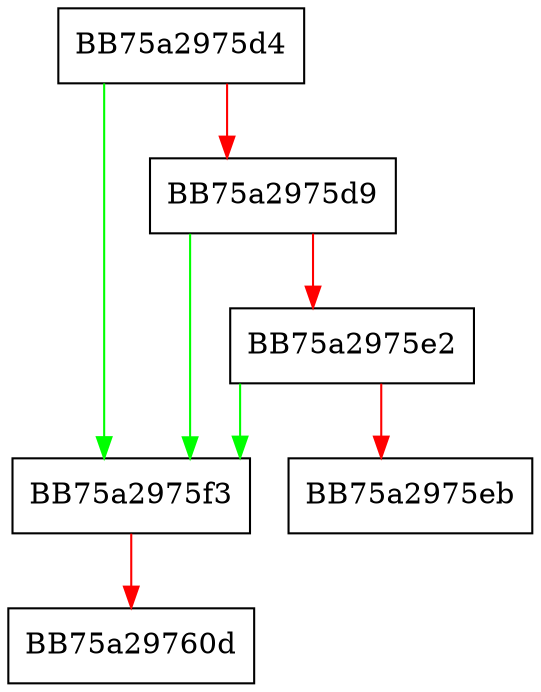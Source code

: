 digraph sqlite3DbMallocSize {
  node [shape="box"];
  graph [splines=ortho];
  BB75a2975d4 -> BB75a2975f3 [color="green"];
  BB75a2975d4 -> BB75a2975d9 [color="red"];
  BB75a2975d9 -> BB75a2975f3 [color="green"];
  BB75a2975d9 -> BB75a2975e2 [color="red"];
  BB75a2975e2 -> BB75a2975f3 [color="green"];
  BB75a2975e2 -> BB75a2975eb [color="red"];
  BB75a2975f3 -> BB75a29760d [color="red"];
}